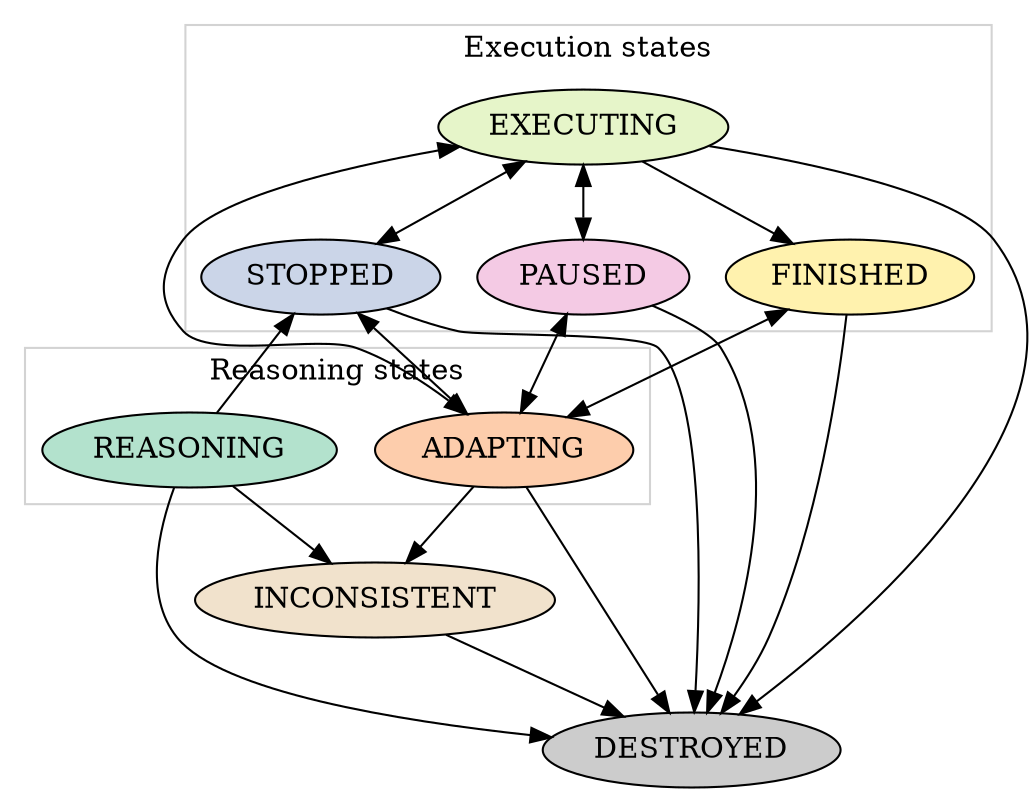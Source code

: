 digraph DeliberativeState {

	layout = dot
    node [colorscheme=pastel28]

    subgraph cluster_reasoning {
		color=lightgrey
        REASONING [style=filled, fillcolor=1]
        ADAPTING [style=filled, fillcolor=2]
        label = "Reasoning states"
    }

    subgraph cluster_execution {
		color=lightgrey
        STOPPED [style=filled, fillcolor=3]
        PAUSED [style=filled, fillcolor=4]
        EXECUTING [style=filled, fillcolor=5]
        FINISHED [style=filled, fillcolor=6]
        label = "Execution states"
    }

    INCONSISTENT [style=filled, fillcolor=7]
    DESTROYED [style=filled, fillcolor=8]

    REASONING -> STOPPED
    REASONING -> INCONSISTENT
    REASONING -> DESTROYED
    ADAPTING -> INCONSISTENT
    ADAPTING -> DESTROYED
    STOPPED -> ADAPTING [dir=both]
    STOPPED -> DESTROYED
    PAUSED -> ADAPTING [dir=both]
    PAUSED -> DESTROYED
    EXECUTING -> ADAPTING [dir=both]
    EXECUTING -> STOPPED [dir=both]
    EXECUTING -> PAUSED [dir=both]
    EXECUTING -> FINISHED
    EXECUTING -> DESTROYED
    FINISHED -> ADAPTING [dir=both]
    FINISHED -> DESTROYED
    INCONSISTENT -> DESTROYED
}